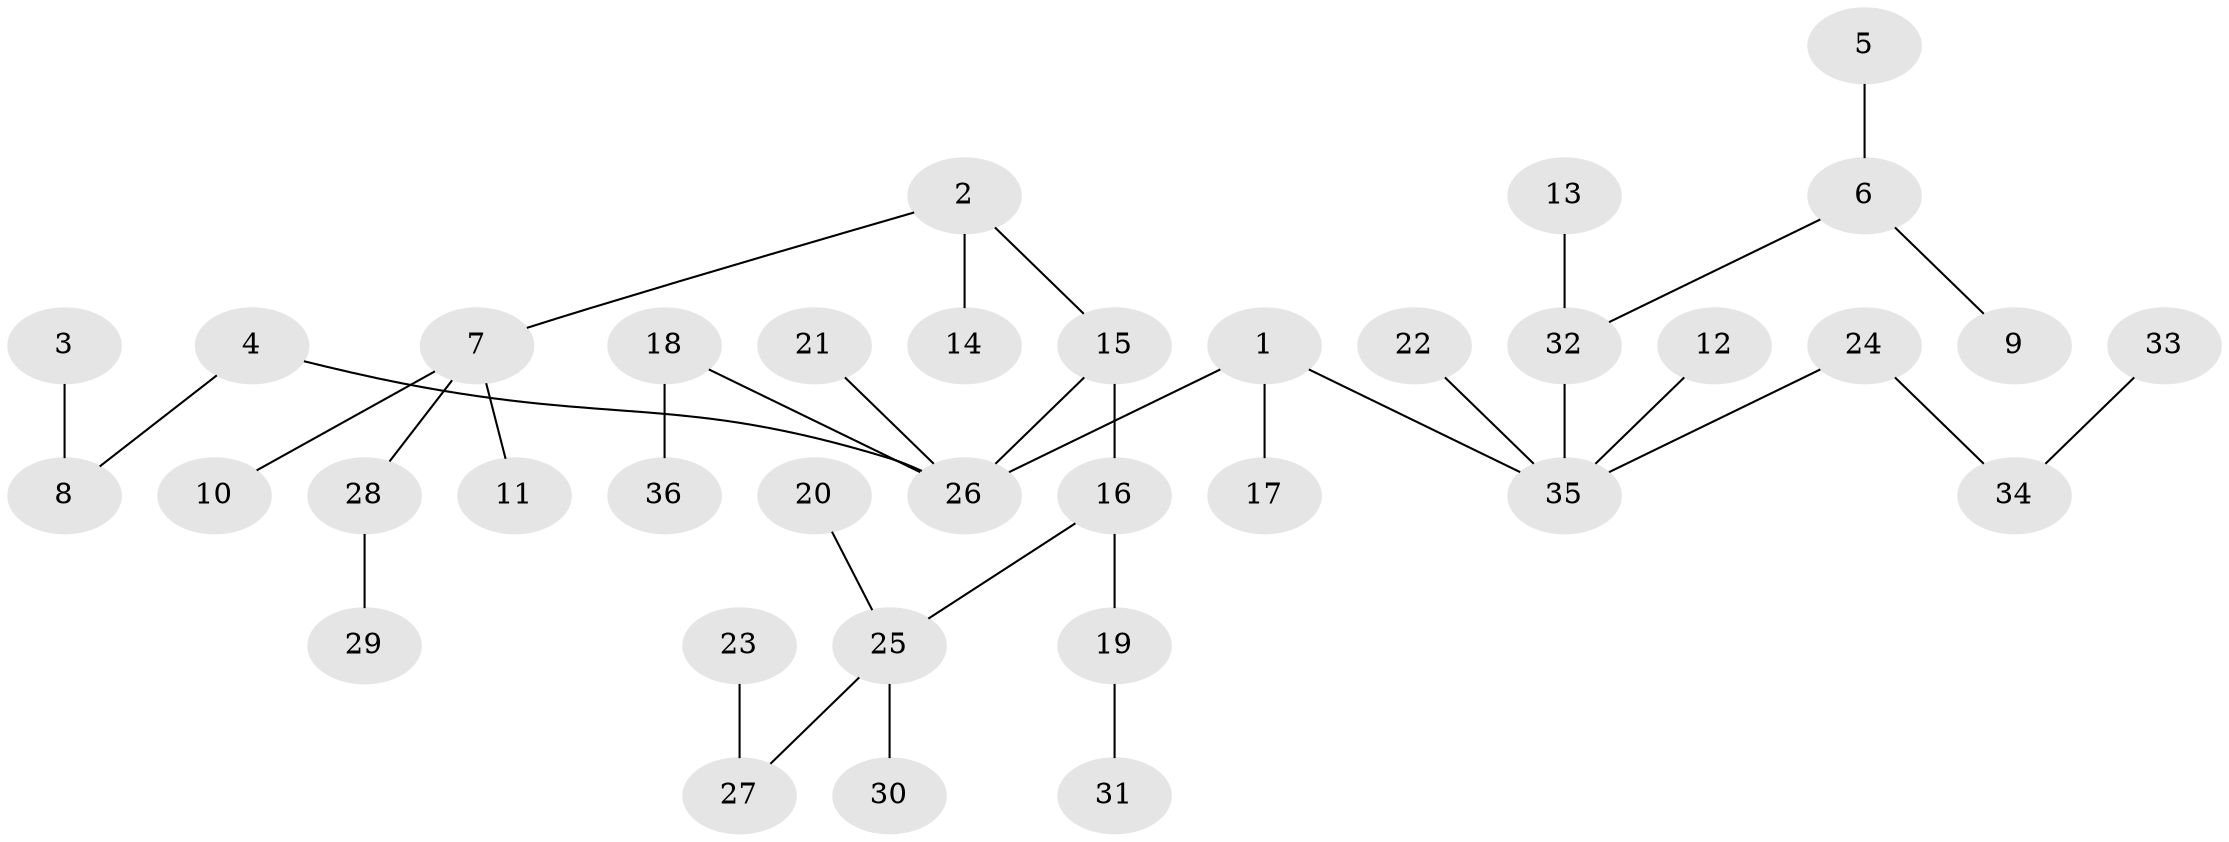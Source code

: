 // original degree distribution, {3: 0.11267605633802817, 7: 0.028169014084507043, 4: 0.07042253521126761, 5: 0.04225352112676056, 1: 0.5492957746478874, 2: 0.19718309859154928}
// Generated by graph-tools (version 1.1) at 2025/02/03/09/25 03:02:25]
// undirected, 36 vertices, 35 edges
graph export_dot {
graph [start="1"]
  node [color=gray90,style=filled];
  1;
  2;
  3;
  4;
  5;
  6;
  7;
  8;
  9;
  10;
  11;
  12;
  13;
  14;
  15;
  16;
  17;
  18;
  19;
  20;
  21;
  22;
  23;
  24;
  25;
  26;
  27;
  28;
  29;
  30;
  31;
  32;
  33;
  34;
  35;
  36;
  1 -- 17 [weight=1.0];
  1 -- 26 [weight=1.0];
  1 -- 35 [weight=1.0];
  2 -- 7 [weight=1.0];
  2 -- 14 [weight=1.0];
  2 -- 15 [weight=1.0];
  3 -- 8 [weight=1.0];
  4 -- 8 [weight=1.0];
  4 -- 26 [weight=1.0];
  5 -- 6 [weight=1.0];
  6 -- 9 [weight=1.0];
  6 -- 32 [weight=1.0];
  7 -- 10 [weight=1.0];
  7 -- 11 [weight=1.0];
  7 -- 28 [weight=1.0];
  12 -- 35 [weight=1.0];
  13 -- 32 [weight=1.0];
  15 -- 16 [weight=1.0];
  15 -- 26 [weight=1.0];
  16 -- 19 [weight=1.0];
  16 -- 25 [weight=1.0];
  18 -- 26 [weight=1.0];
  18 -- 36 [weight=1.0];
  19 -- 31 [weight=1.0];
  20 -- 25 [weight=1.0];
  21 -- 26 [weight=1.0];
  22 -- 35 [weight=1.0];
  23 -- 27 [weight=1.0];
  24 -- 34 [weight=1.0];
  24 -- 35 [weight=1.0];
  25 -- 27 [weight=1.0];
  25 -- 30 [weight=1.0];
  28 -- 29 [weight=1.0];
  32 -- 35 [weight=1.0];
  33 -- 34 [weight=1.0];
}
